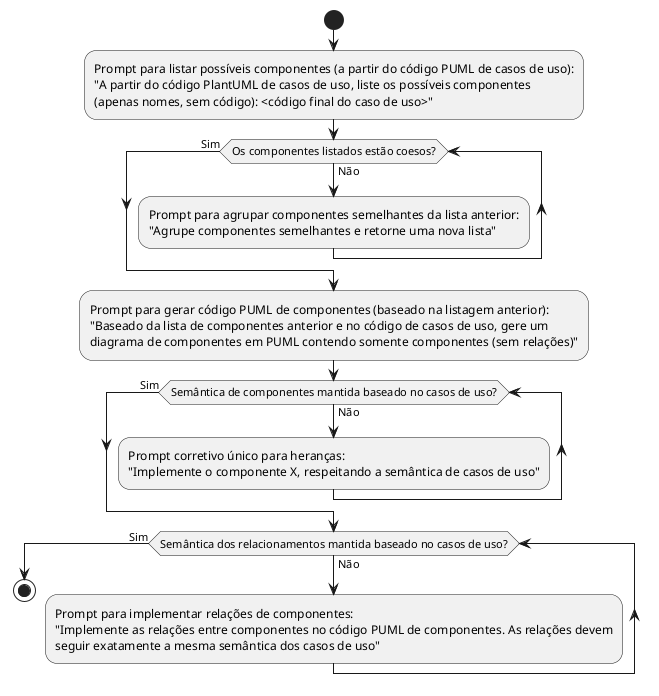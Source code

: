 @startuml diagAtividades-etapa3-componentes

skinparam linetype ortho
skinparam shadowing false
skinparam monochrome true

start

:Prompt para listar possíveis componentes (a partir do código PUML de casos de uso):\n"A partir do código PlantUML de casos de uso, liste os possíveis componentes\n(apenas nomes, sem código): <código final do caso de uso>";
while(Os componentes listados estão coesos?) is (Não)
  :Prompt para agrupar componentes semelhantes da lista anterior:\n"Agrupe componentes semelhantes e retorne uma nova lista";
endwhile (Sim)
:Prompt para gerar código PUML de componentes (baseado na listagem anterior):\n"Baseado da lista de componentes anterior e no código de casos de uso, gere um\ndiagrama de componentes em PUML contendo somente componentes (sem relações)";

while (Semântica de componentes mantida baseado no casos de uso?) is (Não)
  :Prompt corretivo único para heranças:\n"Implemente o componente X, respeitando a semântica de casos de uso";
endwhile (Sim)

while (Semântica dos relacionamentos mantida baseado no casos de uso?) is (Não)
  :Prompt para implementar relações de componentes:\n"Implemente as relações entre componentes no código PUML de componentes. As relações devem\nseguir exatamente a mesma semântica dos casos de uso";
endwhile (Sim)

stop
@enduml
